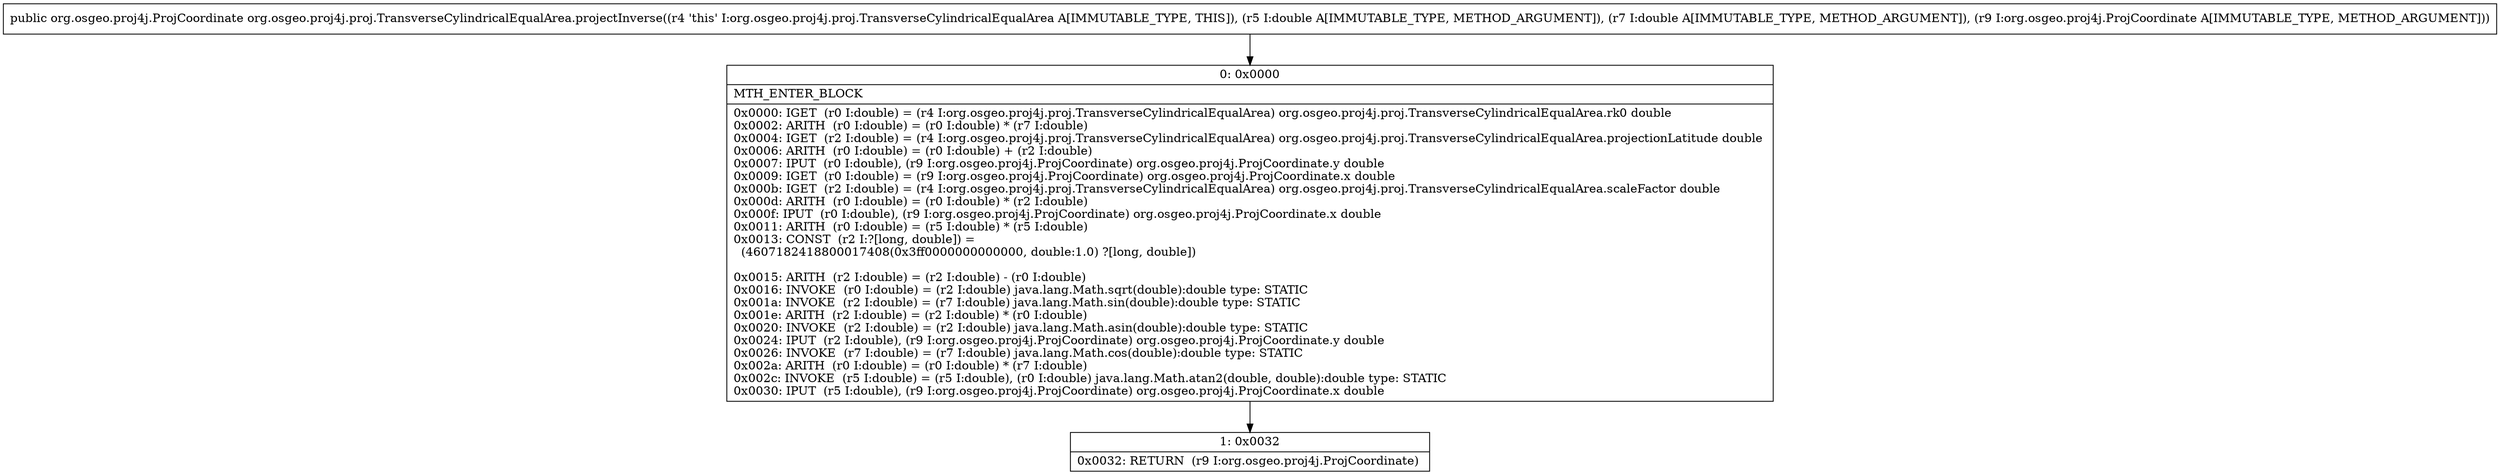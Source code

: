 digraph "CFG fororg.osgeo.proj4j.proj.TransverseCylindricalEqualArea.projectInverse(DDLorg\/osgeo\/proj4j\/ProjCoordinate;)Lorg\/osgeo\/proj4j\/ProjCoordinate;" {
Node_0 [shape=record,label="{0\:\ 0x0000|MTH_ENTER_BLOCK\l|0x0000: IGET  (r0 I:double) = (r4 I:org.osgeo.proj4j.proj.TransverseCylindricalEqualArea) org.osgeo.proj4j.proj.TransverseCylindricalEqualArea.rk0 double \l0x0002: ARITH  (r0 I:double) = (r0 I:double) * (r7 I:double) \l0x0004: IGET  (r2 I:double) = (r4 I:org.osgeo.proj4j.proj.TransverseCylindricalEqualArea) org.osgeo.proj4j.proj.TransverseCylindricalEqualArea.projectionLatitude double \l0x0006: ARITH  (r0 I:double) = (r0 I:double) + (r2 I:double) \l0x0007: IPUT  (r0 I:double), (r9 I:org.osgeo.proj4j.ProjCoordinate) org.osgeo.proj4j.ProjCoordinate.y double \l0x0009: IGET  (r0 I:double) = (r9 I:org.osgeo.proj4j.ProjCoordinate) org.osgeo.proj4j.ProjCoordinate.x double \l0x000b: IGET  (r2 I:double) = (r4 I:org.osgeo.proj4j.proj.TransverseCylindricalEqualArea) org.osgeo.proj4j.proj.TransverseCylindricalEqualArea.scaleFactor double \l0x000d: ARITH  (r0 I:double) = (r0 I:double) * (r2 I:double) \l0x000f: IPUT  (r0 I:double), (r9 I:org.osgeo.proj4j.ProjCoordinate) org.osgeo.proj4j.ProjCoordinate.x double \l0x0011: ARITH  (r0 I:double) = (r5 I:double) * (r5 I:double) \l0x0013: CONST  (r2 I:?[long, double]) = \l  (4607182418800017408(0x3ff0000000000000, double:1.0) ?[long, double])\l \l0x0015: ARITH  (r2 I:double) = (r2 I:double) \- (r0 I:double) \l0x0016: INVOKE  (r0 I:double) = (r2 I:double) java.lang.Math.sqrt(double):double type: STATIC \l0x001a: INVOKE  (r2 I:double) = (r7 I:double) java.lang.Math.sin(double):double type: STATIC \l0x001e: ARITH  (r2 I:double) = (r2 I:double) * (r0 I:double) \l0x0020: INVOKE  (r2 I:double) = (r2 I:double) java.lang.Math.asin(double):double type: STATIC \l0x0024: IPUT  (r2 I:double), (r9 I:org.osgeo.proj4j.ProjCoordinate) org.osgeo.proj4j.ProjCoordinate.y double \l0x0026: INVOKE  (r7 I:double) = (r7 I:double) java.lang.Math.cos(double):double type: STATIC \l0x002a: ARITH  (r0 I:double) = (r0 I:double) * (r7 I:double) \l0x002c: INVOKE  (r5 I:double) = (r5 I:double), (r0 I:double) java.lang.Math.atan2(double, double):double type: STATIC \l0x0030: IPUT  (r5 I:double), (r9 I:org.osgeo.proj4j.ProjCoordinate) org.osgeo.proj4j.ProjCoordinate.x double \l}"];
Node_1 [shape=record,label="{1\:\ 0x0032|0x0032: RETURN  (r9 I:org.osgeo.proj4j.ProjCoordinate) \l}"];
MethodNode[shape=record,label="{public org.osgeo.proj4j.ProjCoordinate org.osgeo.proj4j.proj.TransverseCylindricalEqualArea.projectInverse((r4 'this' I:org.osgeo.proj4j.proj.TransverseCylindricalEqualArea A[IMMUTABLE_TYPE, THIS]), (r5 I:double A[IMMUTABLE_TYPE, METHOD_ARGUMENT]), (r7 I:double A[IMMUTABLE_TYPE, METHOD_ARGUMENT]), (r9 I:org.osgeo.proj4j.ProjCoordinate A[IMMUTABLE_TYPE, METHOD_ARGUMENT])) }"];
MethodNode -> Node_0;
Node_0 -> Node_1;
}

